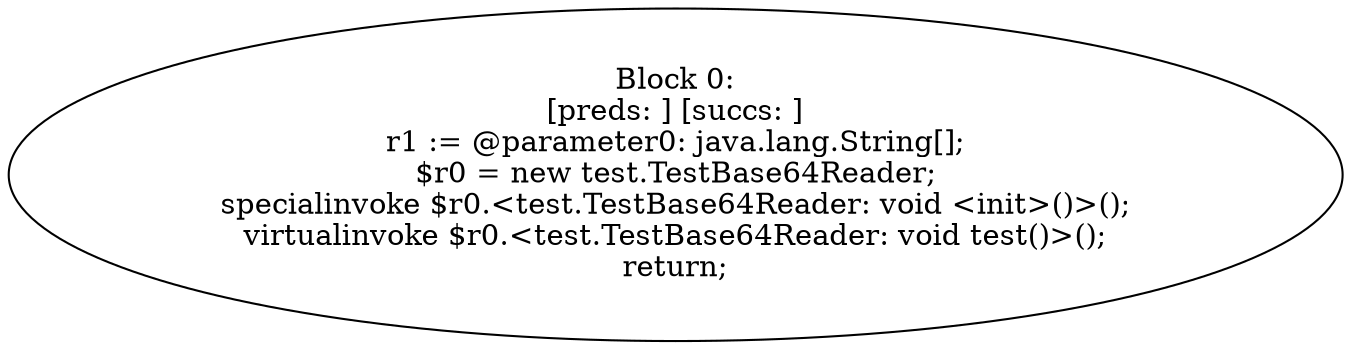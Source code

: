 digraph "unitGraph" {
    "Block 0:
[preds: ] [succs: ]
r1 := @parameter0: java.lang.String[];
$r0 = new test.TestBase64Reader;
specialinvoke $r0.<test.TestBase64Reader: void <init>()>();
virtualinvoke $r0.<test.TestBase64Reader: void test()>();
return;
"
}
